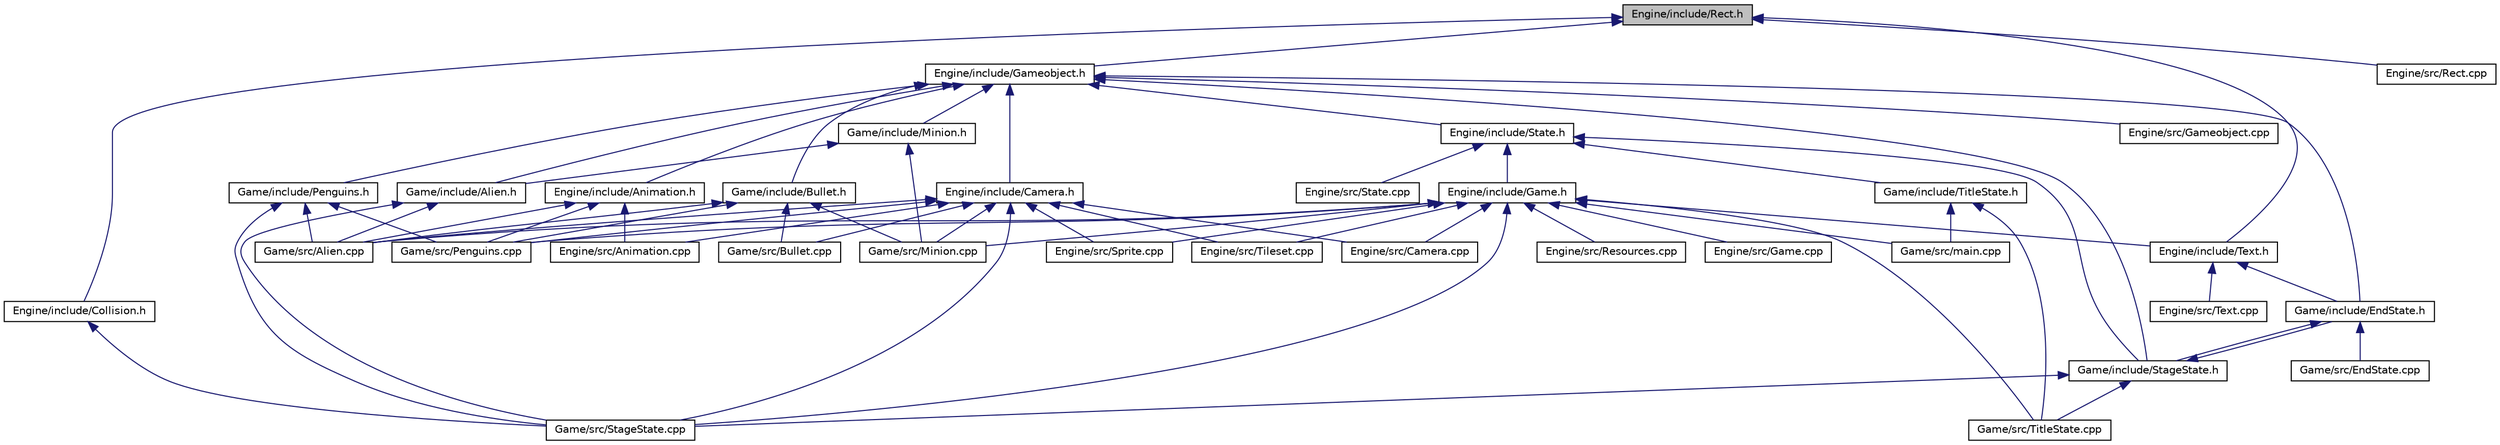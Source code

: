 digraph "Engine/include/Rect.h"
{
  edge [fontname="Helvetica",fontsize="10",labelfontname="Helvetica",labelfontsize="10"];
  node [fontname="Helvetica",fontsize="10",shape=record];
  Node1 [label="Engine/include/Rect.h",height=0.2,width=0.4,color="black", fillcolor="grey75", style="filled", fontcolor="black"];
  Node1 -> Node2 [dir="back",color="midnightblue",fontsize="10",style="solid",fontname="Helvetica"];
  Node2 [label="Engine/include/Gameobject.h",height=0.2,width=0.4,color="black", fillcolor="white", style="filled",URL="$Gameobject_8h.html"];
  Node2 -> Node3 [dir="back",color="midnightblue",fontsize="10",style="solid",fontname="Helvetica"];
  Node3 [label="Engine/include/Animation.h",height=0.2,width=0.4,color="black", fillcolor="white", style="filled",URL="$Animation_8h.html"];
  Node3 -> Node4 [dir="back",color="midnightblue",fontsize="10",style="solid",fontname="Helvetica"];
  Node4 [label="Engine/src/Animation.cpp",height=0.2,width=0.4,color="black", fillcolor="white", style="filled",URL="$Animation_8cpp.html"];
  Node3 -> Node5 [dir="back",color="midnightblue",fontsize="10",style="solid",fontname="Helvetica"];
  Node5 [label="Game/src/Alien.cpp",height=0.2,width=0.4,color="black", fillcolor="white", style="filled",URL="$Alien_8cpp.html"];
  Node3 -> Node6 [dir="back",color="midnightblue",fontsize="10",style="solid",fontname="Helvetica"];
  Node6 [label="Game/src/Penguins.cpp",height=0.2,width=0.4,color="black", fillcolor="white", style="filled",URL="$Penguins_8cpp.html"];
  Node2 -> Node7 [dir="back",color="midnightblue",fontsize="10",style="solid",fontname="Helvetica"];
  Node7 [label="Engine/include/Camera.h",height=0.2,width=0.4,color="black", fillcolor="white", style="filled",URL="$Camera_8h.html"];
  Node7 -> Node4 [dir="back",color="midnightblue",fontsize="10",style="solid",fontname="Helvetica"];
  Node7 -> Node8 [dir="back",color="midnightblue",fontsize="10",style="solid",fontname="Helvetica"];
  Node8 [label="Engine/src/Camera.cpp",height=0.2,width=0.4,color="black", fillcolor="white", style="filled",URL="$Camera_8cpp.html"];
  Node7 -> Node9 [dir="back",color="midnightblue",fontsize="10",style="solid",fontname="Helvetica"];
  Node9 [label="Engine/src/Sprite.cpp",height=0.2,width=0.4,color="black", fillcolor="white", style="filled",URL="$Sprite_8cpp.html"];
  Node7 -> Node10 [dir="back",color="midnightblue",fontsize="10",style="solid",fontname="Helvetica"];
  Node10 [label="Engine/src/Tileset.cpp",height=0.2,width=0.4,color="black", fillcolor="white", style="filled",URL="$Tileset_8cpp.html"];
  Node7 -> Node5 [dir="back",color="midnightblue",fontsize="10",style="solid",fontname="Helvetica"];
  Node7 -> Node11 [dir="back",color="midnightblue",fontsize="10",style="solid",fontname="Helvetica"];
  Node11 [label="Game/src/Bullet.cpp",height=0.2,width=0.4,color="black", fillcolor="white", style="filled",URL="$Bullet_8cpp.html"];
  Node7 -> Node12 [dir="back",color="midnightblue",fontsize="10",style="solid",fontname="Helvetica"];
  Node12 [label="Game/src/Minion.cpp",height=0.2,width=0.4,color="black", fillcolor="white", style="filled",URL="$Minion_8cpp.html"];
  Node7 -> Node6 [dir="back",color="midnightblue",fontsize="10",style="solid",fontname="Helvetica"];
  Node7 -> Node13 [dir="back",color="midnightblue",fontsize="10",style="solid",fontname="Helvetica"];
  Node13 [label="Game/src/StageState.cpp",height=0.2,width=0.4,color="black", fillcolor="white", style="filled",URL="$StageState_8cpp.html"];
  Node2 -> Node14 [dir="back",color="midnightblue",fontsize="10",style="solid",fontname="Helvetica"];
  Node14 [label="Engine/include/State.h",height=0.2,width=0.4,color="black", fillcolor="white", style="filled",URL="$State_8h.html"];
  Node14 -> Node15 [dir="back",color="midnightblue",fontsize="10",style="solid",fontname="Helvetica"];
  Node15 [label="Engine/include/Game.h",height=0.2,width=0.4,color="black", fillcolor="white", style="filled",URL="$Game_8h.html"];
  Node15 -> Node16 [dir="back",color="midnightblue",fontsize="10",style="solid",fontname="Helvetica"];
  Node16 [label="Engine/include/Text.h",height=0.2,width=0.4,color="black", fillcolor="white", style="filled",URL="$Text_8h.html"];
  Node16 -> Node17 [dir="back",color="midnightblue",fontsize="10",style="solid",fontname="Helvetica"];
  Node17 [label="Engine/src/Text.cpp",height=0.2,width=0.4,color="black", fillcolor="white", style="filled",URL="$Text_8cpp.html"];
  Node16 -> Node18 [dir="back",color="midnightblue",fontsize="10",style="solid",fontname="Helvetica"];
  Node18 [label="Game/include/EndState.h",height=0.2,width=0.4,color="black", fillcolor="white", style="filled",URL="$EndState_8h.html"];
  Node18 -> Node19 [dir="back",color="midnightblue",fontsize="10",style="solid",fontname="Helvetica"];
  Node19 [label="Game/include/StageState.h",height=0.2,width=0.4,color="black", fillcolor="white", style="filled",URL="$StageState_8h.html"];
  Node19 -> Node18 [dir="back",color="midnightblue",fontsize="10",style="solid",fontname="Helvetica"];
  Node19 -> Node13 [dir="back",color="midnightblue",fontsize="10",style="solid",fontname="Helvetica"];
  Node19 -> Node20 [dir="back",color="midnightblue",fontsize="10",style="solid",fontname="Helvetica"];
  Node20 [label="Game/src/TitleState.cpp",height=0.2,width=0.4,color="black", fillcolor="white", style="filled",URL="$TitleState_8cpp.html"];
  Node18 -> Node21 [dir="back",color="midnightblue",fontsize="10",style="solid",fontname="Helvetica"];
  Node21 [label="Game/src/EndState.cpp",height=0.2,width=0.4,color="black", fillcolor="white", style="filled",URL="$EndState_8cpp.html"];
  Node15 -> Node8 [dir="back",color="midnightblue",fontsize="10",style="solid",fontname="Helvetica"];
  Node15 -> Node22 [dir="back",color="midnightblue",fontsize="10",style="solid",fontname="Helvetica"];
  Node22 [label="Engine/src/Game.cpp",height=0.2,width=0.4,color="black", fillcolor="white", style="filled",URL="$Game_8cpp.html"];
  Node15 -> Node23 [dir="back",color="midnightblue",fontsize="10",style="solid",fontname="Helvetica"];
  Node23 [label="Engine/src/Resources.cpp",height=0.2,width=0.4,color="black", fillcolor="white", style="filled",URL="$Resources_8cpp.html"];
  Node15 -> Node9 [dir="back",color="midnightblue",fontsize="10",style="solid",fontname="Helvetica"];
  Node15 -> Node10 [dir="back",color="midnightblue",fontsize="10",style="solid",fontname="Helvetica"];
  Node15 -> Node5 [dir="back",color="midnightblue",fontsize="10",style="solid",fontname="Helvetica"];
  Node15 -> Node24 [dir="back",color="midnightblue",fontsize="10",style="solid",fontname="Helvetica"];
  Node24 [label="Game/src/main.cpp",height=0.2,width=0.4,color="black", fillcolor="white", style="filled",URL="$main_8cpp.html"];
  Node15 -> Node12 [dir="back",color="midnightblue",fontsize="10",style="solid",fontname="Helvetica"];
  Node15 -> Node6 [dir="back",color="midnightblue",fontsize="10",style="solid",fontname="Helvetica"];
  Node15 -> Node13 [dir="back",color="midnightblue",fontsize="10",style="solid",fontname="Helvetica"];
  Node15 -> Node20 [dir="back",color="midnightblue",fontsize="10",style="solid",fontname="Helvetica"];
  Node14 -> Node25 [dir="back",color="midnightblue",fontsize="10",style="solid",fontname="Helvetica"];
  Node25 [label="Engine/src/State.cpp",height=0.2,width=0.4,color="black", fillcolor="white", style="filled",URL="$State_8cpp.html"];
  Node14 -> Node19 [dir="back",color="midnightblue",fontsize="10",style="solid",fontname="Helvetica"];
  Node14 -> Node26 [dir="back",color="midnightblue",fontsize="10",style="solid",fontname="Helvetica"];
  Node26 [label="Game/include/TitleState.h",height=0.2,width=0.4,color="black", fillcolor="white", style="filled",URL="$TitleState_8h.html"];
  Node26 -> Node24 [dir="back",color="midnightblue",fontsize="10",style="solid",fontname="Helvetica"];
  Node26 -> Node20 [dir="back",color="midnightblue",fontsize="10",style="solid",fontname="Helvetica"];
  Node2 -> Node27 [dir="back",color="midnightblue",fontsize="10",style="solid",fontname="Helvetica"];
  Node27 [label="Engine/src/Gameobject.cpp",height=0.2,width=0.4,color="black", fillcolor="white", style="filled",URL="$Gameobject_8cpp.html"];
  Node2 -> Node28 [dir="back",color="midnightblue",fontsize="10",style="solid",fontname="Helvetica"];
  Node28 [label="Game/include/Minion.h",height=0.2,width=0.4,color="black", fillcolor="white", style="filled",URL="$Minion_8h.html"];
  Node28 -> Node29 [dir="back",color="midnightblue",fontsize="10",style="solid",fontname="Helvetica"];
  Node29 [label="Game/include/Alien.h",height=0.2,width=0.4,color="black", fillcolor="white", style="filled",URL="$Alien_8h.html"];
  Node29 -> Node5 [dir="back",color="midnightblue",fontsize="10",style="solid",fontname="Helvetica"];
  Node29 -> Node13 [dir="back",color="midnightblue",fontsize="10",style="solid",fontname="Helvetica"];
  Node28 -> Node12 [dir="back",color="midnightblue",fontsize="10",style="solid",fontname="Helvetica"];
  Node2 -> Node29 [dir="back",color="midnightblue",fontsize="10",style="solid",fontname="Helvetica"];
  Node2 -> Node30 [dir="back",color="midnightblue",fontsize="10",style="solid",fontname="Helvetica"];
  Node30 [label="Game/include/Bullet.h",height=0.2,width=0.4,color="black", fillcolor="white", style="filled",URL="$Bullet_8h.html"];
  Node30 -> Node5 [dir="back",color="midnightblue",fontsize="10",style="solid",fontname="Helvetica"];
  Node30 -> Node11 [dir="back",color="midnightblue",fontsize="10",style="solid",fontname="Helvetica"];
  Node30 -> Node12 [dir="back",color="midnightblue",fontsize="10",style="solid",fontname="Helvetica"];
  Node30 -> Node6 [dir="back",color="midnightblue",fontsize="10",style="solid",fontname="Helvetica"];
  Node2 -> Node18 [dir="back",color="midnightblue",fontsize="10",style="solid",fontname="Helvetica"];
  Node2 -> Node19 [dir="back",color="midnightblue",fontsize="10",style="solid",fontname="Helvetica"];
  Node2 -> Node31 [dir="back",color="midnightblue",fontsize="10",style="solid",fontname="Helvetica"];
  Node31 [label="Game/include/Penguins.h",height=0.2,width=0.4,color="black", fillcolor="white", style="filled",URL="$Penguins_8h.html"];
  Node31 -> Node5 [dir="back",color="midnightblue",fontsize="10",style="solid",fontname="Helvetica"];
  Node31 -> Node6 [dir="back",color="midnightblue",fontsize="10",style="solid",fontname="Helvetica"];
  Node31 -> Node13 [dir="back",color="midnightblue",fontsize="10",style="solid",fontname="Helvetica"];
  Node1 -> Node32 [dir="back",color="midnightblue",fontsize="10",style="solid",fontname="Helvetica"];
  Node32 [label="Engine/include/Collision.h",height=0.2,width=0.4,color="black", fillcolor="white", style="filled",URL="$Collision_8h.html"];
  Node32 -> Node13 [dir="back",color="midnightblue",fontsize="10",style="solid",fontname="Helvetica"];
  Node1 -> Node16 [dir="back",color="midnightblue",fontsize="10",style="solid",fontname="Helvetica"];
  Node1 -> Node33 [dir="back",color="midnightblue",fontsize="10",style="solid",fontname="Helvetica"];
  Node33 [label="Engine/src/Rect.cpp",height=0.2,width=0.4,color="black", fillcolor="white", style="filled",URL="$Rect_8cpp.html"];
}
